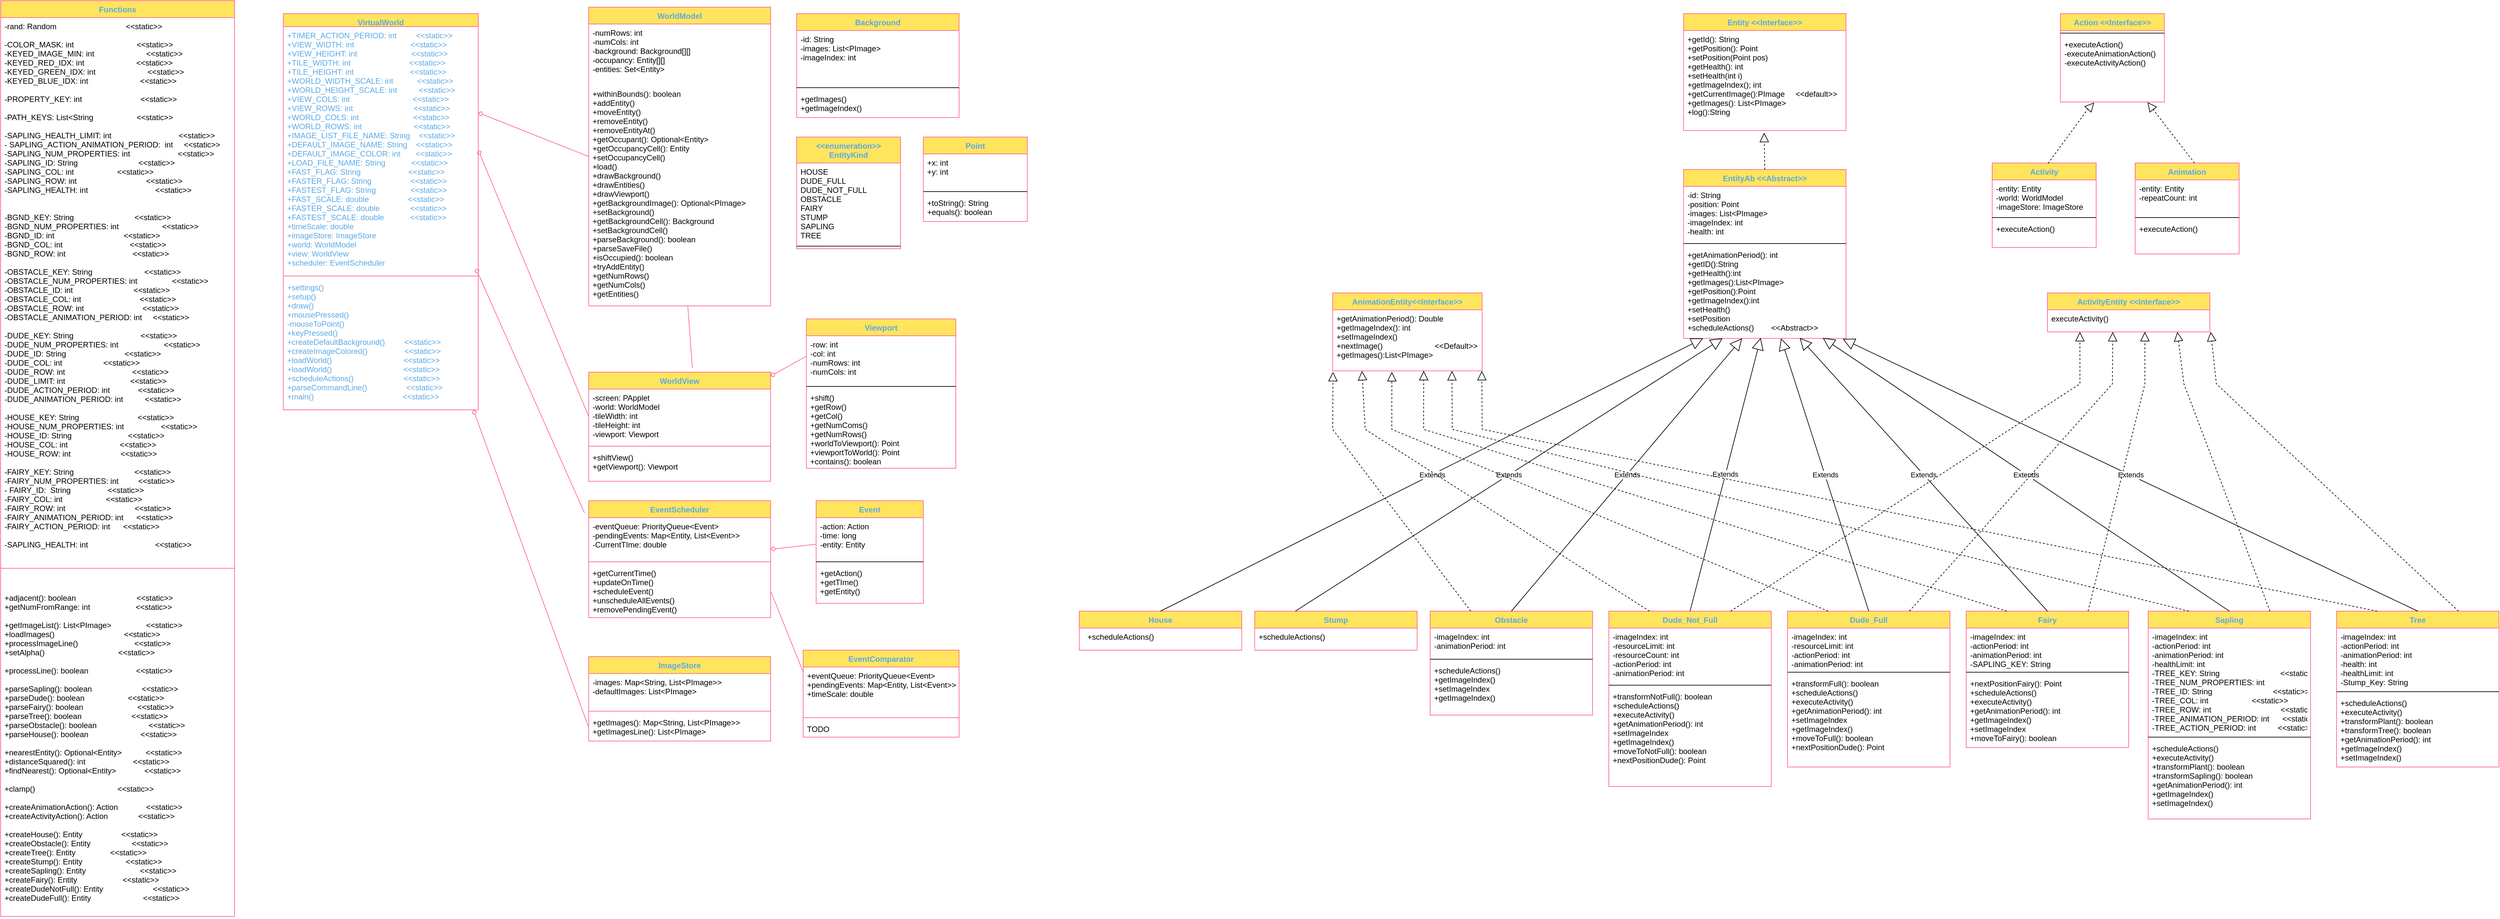 <mxfile version="21.2.1" type="device">
  <diagram id="Yo6Zvny2ZRX3JAPKxXua" name="Page 2">
    <mxGraphModel dx="4198" dy="2612" grid="1" gridSize="10" guides="1" tooltips="1" connect="1" arrows="1" fold="1" page="1" pageScale="1" pageWidth="850" pageHeight="1100" math="0" shadow="0">
      <root>
        <mxCell id="0" />
        <mxCell id="1" parent="0" />
        <mxCell id="8I9pphBKhg92I5GMk5e_-31" value="" style="graphMlID=e0;endArrow=none;strokeColor=#FF6392;strokeWidth=1.0;startArrow=diamond;startFill=0;endFill=1;exitX=1;exitY=0.25;exitDx=0;exitDy=0;fontColor=#5AA9E6;entryX=0;entryY=0.5;entryDx=0;entryDy=0;" parent="1" source="8I9pphBKhg92I5GMk5e_-50" target="8I9pphBKhg92I5GMk5e_-54" edge="1">
          <mxGeometry relative="1" as="geometry" />
        </mxCell>
        <mxCell id="8I9pphBKhg92I5GMk5e_-32" value="" style="graphMlID=e1;endArrow=none;strokeColor=#FF6392;strokeWidth=1.0;startArrow=diamond;startFill=0;endFill=1;exitX=1;exitY=0.5;exitDx=0;exitDy=0;fontColor=#5AA9E6;entryX=0;entryY=0.5;entryDx=0;entryDy=0;" parent="1" source="8I9pphBKhg92I5GMk5e_-51" target="8I9pphBKhg92I5GMk5e_-61" edge="1">
          <mxGeometry relative="1" as="geometry" />
        </mxCell>
        <mxCell id="8I9pphBKhg92I5GMk5e_-33" value="" style="graphMlID=e2;endArrow=none;strokeColor=#FF6392;strokeWidth=1.0;startArrow=diamond;startFill=0;endFill=1;fontColor=#5AA9E6;entryX=0;entryY=0.25;entryDx=0;entryDy=0;" parent="1" source="8I9pphBKhg92I5GMk5e_-60" target="8I9pphBKhg92I5GMk5e_-89" edge="1">
          <mxGeometry relative="1" as="geometry">
            <mxPoint x="233" y="-530" as="sourcePoint" />
          </mxGeometry>
        </mxCell>
        <mxCell id="8I9pphBKhg92I5GMk5e_-34" value="" style="graphMlID=e3;endArrow=none;strokeColor=#FF6392;strokeWidth=1.0;startArrow=diamond;startFill=0;endFill=1;exitX=0.988;exitY=-0.077;exitDx=0;exitDy=0;exitPerimeter=0;fontColor=#5AA9E6;entryX=-0.023;entryY=0.105;entryDx=0;entryDy=0;entryPerimeter=0;" parent="1" source="8I9pphBKhg92I5GMk5e_-53" target="8I9pphBKhg92I5GMk5e_-64" edge="1">
          <mxGeometry relative="1" as="geometry">
            <mxPoint x="425" y="-190" as="targetPoint" />
          </mxGeometry>
        </mxCell>
        <mxCell id="8I9pphBKhg92I5GMk5e_-35" value="" style="graphMlID=e4;endArrow=none;strokeColor=#FF6392;strokeWidth=1.0;startArrow=diamond;startFill=0;endFill=1;exitX=0.975;exitY=1;exitDx=0;exitDy=0;exitPerimeter=0;fontColor=#5AA9E6;entryX=0;entryY=0.5;entryDx=0;entryDy=0;" parent="1" source="8I9pphBKhg92I5GMk5e_-53" target="8I9pphBKhg92I5GMk5e_-71" edge="1">
          <mxGeometry relative="1" as="geometry" />
        </mxCell>
        <mxCell id="8I9pphBKhg92I5GMk5e_-37" value="" style="graphMlID=e6;endArrow=none;strokeColor=#FF6392;strokeWidth=1.0;startArrow=diamond;startFill=0;endFill=1;fontColor=#5AA9E6;" parent="1" source="8I9pphBKhg92I5GMk5e_-64" target="8I9pphBKhg92I5GMk5e_-97" edge="1">
          <mxGeometry relative="1" as="geometry" />
        </mxCell>
        <mxCell id="8I9pphBKhg92I5GMk5e_-38" value="" style="graphMlID=e7;endArrow=none;strokeColor=#FF6392;strokeWidth=1.0;startArrow=none;startFill=1;endFill=1;fontColor=#5AA9E6;entryX=0;entryY=0.25;entryDx=0;entryDy=0;exitX=1;exitY=0.5;exitDx=0;exitDy=0;" parent="1" source="8I9pphBKhg92I5GMk5e_-67" target="8I9pphBKhg92I5GMk5e_-72" edge="1">
          <mxGeometry relative="1" as="geometry" />
        </mxCell>
        <mxCell id="8I9pphBKhg92I5GMk5e_-44" value="" style="graphMlID=e13;endArrow=none;strokeColor=#FF6392;strokeWidth=1.0;startArrow=none;startFill=1;endFill=1;fontColor=#5AA9E6;exitX=0.57;exitY=-0.037;exitDx=0;exitDy=0;exitPerimeter=0;" parent="1" source="8I9pphBKhg92I5GMk5e_-60" target="8I9pphBKhg92I5GMk5e_-57" edge="1">
          <mxGeometry relative="1" as="geometry" />
        </mxCell>
        <mxCell id="8I9pphBKhg92I5GMk5e_-50" value="VirtualWorld" style="swimlane;fontStyle=1;align=center;verticalAlign=top;childLayout=stackLayout;horizontal=1;startSize=20;horizontalStack=0;resizeParent=1;resizeParentMax=0;resizeLast=0;collapsible=1;marginBottom=0;hachureGap=4;pointerEvents=0;fillColor=#FFE45E;strokeColor=#FF6392;fontColor=#5AA9E6;" parent="1" vertex="1">
          <mxGeometry x="-365" y="-1070" width="300" height="610" as="geometry" />
        </mxCell>
        <mxCell id="8I9pphBKhg92I5GMk5e_-51" value="+TIMER_ACTION_PERIOD: int         &lt;&lt;static&gt;&gt;&#xa;+VIEW_WIDTH: int                          &lt;&lt;static&gt;&gt;&#xa;+VIEW_HEIGHT: int                         &lt;&lt;static&gt;&gt;&#xa;+TILE_WIDTH: int                           &lt;&lt;static&gt;&gt;&#xa;+TILE_HEIGHT: int                          &lt;&lt;static&gt;&gt;&#xa;+WORLD_WIDTH_SCALE: int           &lt;&lt;static&gt;&gt;&#xa;+WORLD_HEIGHT_SCALE: int          &lt;&lt;static&gt;&gt;&#xa;+VIEW_COLS: int                             &lt;&lt;static&gt;&gt;&#xa;+VIEW_ROWS: int                            &lt;&lt;static&gt;&gt;&#xa;+WORLD_COLS: int                         &lt;&lt;static&gt;&gt;&#xa;+WORLD_ROWS: int                        &lt;&lt;static&gt;&gt;&#xa;+IMAGE_LIST_FILE_NAME: String    &lt;&lt;static&gt;&gt;&#xa;+DEFAULT_IMAGE_NAME: String    &lt;&lt;static&gt;&gt;&#xa;+DEFAULT_IMAGE_COLOR: int       &lt;&lt;static&gt;&gt;&#xa;+LOAD_FILE_NAME: String            &lt;&lt;static&gt;&gt;&#xa;+FAST_FLAG: String                      &lt;&lt;static&gt;&gt;&#xa;+FASTER_FLAG: String                  &lt;&lt;static&gt;&gt;&#xa;+FASTEST_FLAG: String                &lt;&lt;static&gt;&gt;&#xa;+FAST_SCALE: double                  &lt;&lt;static&gt;&gt;&#xa;+FASTER_SCALE: double              &lt;&lt;static&gt;&gt;&#xa;+FASTEST_SCALE: double            &lt;&lt;static&gt;&gt;&#xa;+timeScale: double&#xa;+imageStore: ImageStore&#xa;+world: WorldModel&#xa;+view: WorldView&#xa;+scheduler: EventScheduler" style="text;strokeColor=none;fillColor=none;align=left;verticalAlign=top;spacingLeft=4;spacingRight=4;overflow=hidden;rotatable=0;points=[[0,0.5],[1,0.5]];portConstraint=eastwest;fontColor=#5AA9E6;" parent="8I9pphBKhg92I5GMk5e_-50" vertex="1">
          <mxGeometry y="20" width="300" height="380" as="geometry" />
        </mxCell>
        <mxCell id="8I9pphBKhg92I5GMk5e_-52" value="" style="line;strokeWidth=1;fillColor=none;align=left;verticalAlign=middle;spacingTop=-1;spacingLeft=3;spacingRight=3;rotatable=0;labelPosition=right;points=[];portConstraint=eastwest;strokeColor=#FF6392;fontColor=#5AA9E6;" parent="8I9pphBKhg92I5GMk5e_-50" vertex="1">
          <mxGeometry y="400" width="300" height="8" as="geometry" />
        </mxCell>
        <mxCell id="8I9pphBKhg92I5GMk5e_-53" value="+settings()&#xa;+setup()&#xa;+draw()&#xa;+mousePressed()&#xa;-mouseToPoint()&#xa;+keyPressed()&#xa;+createDefaultBackground()         &lt;&lt;static&gt;&gt;&#xa;+createImageColored()                 &lt;&lt;static&gt;&gt;&#xa;+loadWorld()                                 &lt;&lt;static&gt;&gt;&#xa;+loadWorld()                                 &lt;&lt;static&gt;&gt;&#xa;+scheduleActions()                       &lt;&lt;static&gt;&gt;&#xa;+parseCommandLine()                  &lt;&lt;static&gt;&gt;&#xa;+main()                                         &lt;&lt;static&gt;&gt;" style="text;strokeColor=none;fillColor=none;align=left;verticalAlign=top;spacingLeft=4;spacingRight=4;overflow=hidden;rotatable=0;points=[[0,0.5],[1,0.5]];portConstraint=eastwest;fontColor=#5AA9E6;" parent="8I9pphBKhg92I5GMk5e_-50" vertex="1">
          <mxGeometry y="408" width="300" height="202" as="geometry" />
        </mxCell>
        <mxCell id="8I9pphBKhg92I5GMk5e_-54" value="WorldModel" style="swimlane;fontStyle=1;align=center;verticalAlign=top;childLayout=stackLayout;horizontal=1;startSize=26;horizontalStack=0;resizeParent=1;resizeParentMax=0;resizeLast=0;collapsible=1;marginBottom=0;hachureGap=4;pointerEvents=0;sketch=0;fontColor=#5AA9E6;strokeColor=#FF6392;fillColor=#FFE45E;" parent="1" vertex="1">
          <mxGeometry x="105" y="-1080" width="280" height="460" as="geometry" />
        </mxCell>
        <mxCell id="8I9pphBKhg92I5GMk5e_-55" value="-numRows: int&#xa;-numCols: int&#xa;-background: Background[][]&#xa;-occupancy: Entity[][]&#xa;-entities: Set&lt;Entity&gt;" style="text;strokeColor=none;fillColor=none;align=left;verticalAlign=top;spacingLeft=4;spacingRight=4;overflow=hidden;rotatable=0;points=[[0,0.5],[1,0.5]];portConstraint=eastwest;fontColor=#000000;" parent="8I9pphBKhg92I5GMk5e_-54" vertex="1">
          <mxGeometry y="26" width="280" height="94" as="geometry" />
        </mxCell>
        <mxCell id="8I9pphBKhg92I5GMk5e_-57" value="+withinBounds(): boolean        &#xa;+addEntity()     &#xa;+moveEntity()       &#xa;+removeEntity()                           &#xa;+removeEntityAt()    &#xa;+getOccupant(): Optional&lt;Entity&gt;             &#xa;+getOccupancyCell(): Entity                 &#xa;+setOccupancyCell()                 &#xa;+load()                                 &#xa;+drawBackground()                  &#xa;+drawEntities()                             &#xa;+drawViewport()           &#xa;+getBackgroundImage(): Optional&lt;PImage&gt;   &#xa;+setBackground()                            &#xa;+getBackgroundCell(): Background             &#xa;+setBackgroundCell()       &#xa;+parseBackground(): boolean       &#xa;+parseSaveFile()   &#xa;+isOccupied(): boolean                 &#xa;+tryAddEntity()&#xa;+getNumRows()&#xa;+getNumCols()&#xa;+getEntities()                     " style="text;strokeColor=none;fillColor=none;align=left;verticalAlign=top;spacingLeft=4;spacingRight=4;overflow=hidden;rotatable=0;points=[[0,0.5],[1,0.5]];portConstraint=eastwest;fontColor=#020405;" parent="8I9pphBKhg92I5GMk5e_-54" vertex="1">
          <mxGeometry y="120" width="280" height="340" as="geometry" />
        </mxCell>
        <mxCell id="8I9pphBKhg92I5GMk5e_-60" value="WorldView" style="swimlane;fontStyle=1;align=center;verticalAlign=top;childLayout=stackLayout;horizontal=1;startSize=26;horizontalStack=0;resizeParent=1;resizeParentMax=0;resizeLast=0;collapsible=1;marginBottom=0;hachureGap=4;pointerEvents=0;sketch=0;fontColor=#5AA9E6;strokeColor=#FF6392;fillColor=#FFE45E;" parent="1" vertex="1">
          <mxGeometry x="105" y="-518" width="280" height="168" as="geometry" />
        </mxCell>
        <mxCell id="8I9pphBKhg92I5GMk5e_-61" value="-screen: PApplet&#xa;-world: WorldModel&#xa;-tileWidth: int&#xa;-tileHeight: int&#xa;-viewport: Viewport" style="text;strokeColor=none;fillColor=none;align=left;verticalAlign=top;spacingLeft=4;spacingRight=4;overflow=hidden;rotatable=0;points=[[0,0.5],[1,0.5]];portConstraint=eastwest;fontColor=#000000;" parent="8I9pphBKhg92I5GMk5e_-60" vertex="1">
          <mxGeometry y="26" width="280" height="84" as="geometry" />
        </mxCell>
        <mxCell id="8I9pphBKhg92I5GMk5e_-62" value="" style="line;strokeWidth=1;fillColor=none;align=left;verticalAlign=middle;spacingTop=-1;spacingLeft=3;spacingRight=3;rotatable=0;labelPosition=right;points=[];portConstraint=eastwest;strokeColor=#FF6392;fontColor=#5AA9E6;" parent="8I9pphBKhg92I5GMk5e_-60" vertex="1">
          <mxGeometry y="110" width="280" height="8" as="geometry" />
        </mxCell>
        <mxCell id="8I9pphBKhg92I5GMk5e_-63" value="+shiftView()       &#xa;+getViewport(): Viewport                     " style="text;strokeColor=none;fillColor=none;align=left;verticalAlign=top;spacingLeft=4;spacingRight=4;overflow=hidden;rotatable=0;points=[[0,0.5],[1,0.5]];portConstraint=eastwest;fontColor=#000000;" parent="8I9pphBKhg92I5GMk5e_-60" vertex="1">
          <mxGeometry y="118" width="280" height="50" as="geometry" />
        </mxCell>
        <mxCell id="8I9pphBKhg92I5GMk5e_-64" value="EventScheduler" style="swimlane;fontStyle=1;align=center;verticalAlign=top;childLayout=stackLayout;horizontal=1;startSize=26;horizontalStack=0;resizeParent=1;resizeParentMax=0;resizeLast=0;collapsible=1;marginBottom=0;hachureGap=4;pointerEvents=0;sketch=0;fontColor=#5AA9E6;strokeColor=#FF6392;fillColor=#FFE45E;" parent="1" vertex="1">
          <mxGeometry x="105" y="-320" width="280" height="180" as="geometry" />
        </mxCell>
        <mxCell id="8I9pphBKhg92I5GMk5e_-65" value="-eventQueue: PriorityQueue&lt;Event&gt;&#xa;-pendingEvents: Map&lt;Entity, List&lt;Event&gt;&gt;&#xa;-CurrentTIme: double" style="text;strokeColor=none;fillColor=none;align=left;verticalAlign=top;spacingLeft=4;spacingRight=4;overflow=hidden;rotatable=0;points=[[0,0.5],[1,0.5]];portConstraint=eastwest;fontColor=#000000;" parent="8I9pphBKhg92I5GMk5e_-64" vertex="1">
          <mxGeometry y="26" width="280" height="64" as="geometry" />
        </mxCell>
        <mxCell id="8I9pphBKhg92I5GMk5e_-66" value="" style="line;strokeWidth=1;fillColor=none;align=left;verticalAlign=middle;spacingTop=-1;spacingLeft=3;spacingRight=3;rotatable=0;labelPosition=right;points=[];portConstraint=eastwest;strokeColor=#FF6392;fontColor=#5AA9E6;" parent="8I9pphBKhg92I5GMk5e_-64" vertex="1">
          <mxGeometry y="90" width="280" height="8" as="geometry" />
        </mxCell>
        <mxCell id="8I9pphBKhg92I5GMk5e_-67" value="+getCurrentTime()&#xa;+updateOnTime()&#xa;+scheduleEvent()                                  &#xa;+unscheduleAllEvents()                      &#xa;+removePendingEvent()                 &#xa;                           " style="text;strokeColor=none;fillColor=none;align=left;verticalAlign=top;spacingLeft=4;spacingRight=4;overflow=hidden;rotatable=0;points=[[0,0.5],[1,0.5]];portConstraint=eastwest;fontColor=#000000;" parent="8I9pphBKhg92I5GMk5e_-64" vertex="1">
          <mxGeometry y="98" width="280" height="82" as="geometry" />
        </mxCell>
        <mxCell id="8I9pphBKhg92I5GMk5e_-68" value="ImageStore" style="swimlane;fontStyle=1;align=center;verticalAlign=top;childLayout=stackLayout;horizontal=1;startSize=26;horizontalStack=0;resizeParent=1;resizeParentMax=0;resizeLast=0;collapsible=1;marginBottom=0;hachureGap=4;pointerEvents=0;sketch=0;fontColor=#5AA9E6;strokeColor=#FF6392;fillColor=#FFE45E;" parent="1" vertex="1">
          <mxGeometry x="105" y="-80" width="280" height="130" as="geometry" />
        </mxCell>
        <mxCell id="8I9pphBKhg92I5GMk5e_-69" value="-images: Map&lt;String, List&lt;PImage&gt;&gt;&#xa;-defaultImages: List&lt;PImage&gt;" style="text;strokeColor=none;fillColor=none;align=left;verticalAlign=top;spacingLeft=4;spacingRight=4;overflow=hidden;rotatable=0;points=[[0,0.5],[1,0.5]];portConstraint=eastwest;fontColor=#000000;" parent="8I9pphBKhg92I5GMk5e_-68" vertex="1">
          <mxGeometry y="26" width="280" height="54" as="geometry" />
        </mxCell>
        <mxCell id="8I9pphBKhg92I5GMk5e_-70" value="" style="line;strokeWidth=1;fillColor=none;align=left;verticalAlign=middle;spacingTop=-1;spacingLeft=3;spacingRight=3;rotatable=0;labelPosition=right;points=[];portConstraint=eastwest;strokeColor=#FF6392;fontColor=#5AA9E6;" parent="8I9pphBKhg92I5GMk5e_-68" vertex="1">
          <mxGeometry y="80" width="280" height="8" as="geometry" />
        </mxCell>
        <mxCell id="8I9pphBKhg92I5GMk5e_-71" value="+getImages(): Map&lt;String, List&lt;PImage&gt;&gt;              &#xa;+getImagesLine(): List&lt;PImage&gt;             " style="text;strokeColor=none;fillColor=none;align=left;verticalAlign=top;spacingLeft=4;spacingRight=4;overflow=hidden;rotatable=0;points=[[0,0.5],[1,0.5]];portConstraint=eastwest;fontColor=#000000;" parent="8I9pphBKhg92I5GMk5e_-68" vertex="1">
          <mxGeometry y="88" width="280" height="42" as="geometry" />
        </mxCell>
        <mxCell id="8I9pphBKhg92I5GMk5e_-72" value="EventComparator" style="swimlane;fontStyle=1;align=center;verticalAlign=top;childLayout=stackLayout;horizontal=1;startSize=26;horizontalStack=0;resizeParent=1;resizeParentMax=0;resizeLast=0;collapsible=1;marginBottom=0;hachureGap=4;pointerEvents=0;sketch=0;fontColor=#5AA9E6;strokeColor=#FF6392;fillColor=#FFE45E;" parent="1" vertex="1">
          <mxGeometry x="435" y="-90" width="240" height="134" as="geometry" />
        </mxCell>
        <mxCell id="8I9pphBKhg92I5GMk5e_-73" value="+eventQueue: PriorityQueue&lt;Event&gt;&#xa;+pendingEvents: Map&lt;Entity, List&lt;Event&gt;&gt;&#xa;+timeScale: double" style="text;strokeColor=none;fillColor=none;align=left;verticalAlign=top;spacingLeft=4;spacingRight=4;overflow=hidden;rotatable=0;points=[[0,0.5],[1,0.5]];portConstraint=eastwest;fontColor=#000000;" parent="8I9pphBKhg92I5GMk5e_-72" vertex="1">
          <mxGeometry y="26" width="240" height="74" as="geometry" />
        </mxCell>
        <mxCell id="8I9pphBKhg92I5GMk5e_-74" value="" style="line;strokeWidth=1;fillColor=none;align=left;verticalAlign=middle;spacingTop=-1;spacingLeft=3;spacingRight=3;rotatable=0;labelPosition=right;points=[];portConstraint=eastwest;strokeColor=#FF6392;fontColor=#5AA9E6;" parent="8I9pphBKhg92I5GMk5e_-72" vertex="1">
          <mxGeometry y="100" width="240" height="8" as="geometry" />
        </mxCell>
        <mxCell id="8I9pphBKhg92I5GMk5e_-75" value="TODO" style="text;strokeColor=none;fillColor=none;align=left;verticalAlign=top;spacingLeft=4;spacingRight=4;overflow=hidden;rotatable=0;points=[[0,0.5],[1,0.5]];portConstraint=eastwest;fontColor=#000000;" parent="8I9pphBKhg92I5GMk5e_-72" vertex="1">
          <mxGeometry y="108" width="240" height="26" as="geometry" />
        </mxCell>
        <mxCell id="8I9pphBKhg92I5GMk5e_-77" value="Functions" style="swimlane;fontStyle=1;align=center;verticalAlign=top;childLayout=stackLayout;horizontal=1;startSize=26;horizontalStack=0;resizeParent=1;resizeParentMax=0;resizeLast=0;collapsible=1;marginBottom=0;hachureGap=4;pointerEvents=0;sketch=0;fontColor=#5AA9E6;strokeColor=#FF6392;fillColor=#FFE45E;" parent="1" vertex="1">
          <mxGeometry x="-800" y="-1090" width="360" height="1410" as="geometry" />
        </mxCell>
        <mxCell id="8I9pphBKhg92I5GMk5e_-78" value="-rand: Random                                &lt;&lt;static&gt;&gt;&#xa;&#xa;-COLOR_MASK: int                             &lt;&lt;static&gt;&gt;&#xa;-KEYED_IMAGE_MIN: int                        &lt;&lt;static&gt;&gt;&#xa;-KEYED_RED_IDX: int                        &lt;&lt;static&gt;&gt;&#xa;-KEYED_GREEN_IDX: int                        &lt;&lt;static&gt;&gt;&#xa;-KEYED_BLUE_IDX: int                        &lt;&lt;static&gt;&gt;&#xa;&#xa;-PROPERTY_KEY: int                           &lt;&lt;static&gt;&gt;&#xa;&#xa;-PATH_KEYS: List&lt;String                    &lt;&lt;static&gt;&gt;&#xa;&#xa;-SAPLING_HEALTH_LIMIT: int                               &lt;&lt;static&gt;&gt;&#xa;- SAPLING_ACTION_ANIMATION_PERIOD:  int     &lt;&lt;static&gt;&gt;&#xa;-SAPLING_NUM_PROPERTIES: int                      &lt;&lt;static&gt;&gt;&#xa;-SAPLING_ID: String                            &lt;&lt;static&gt;&gt;&#xa;-SAPLING_COL: int                    &lt;&lt;static&gt;&gt;&#xa;-SAPLING_ROW: int                                &lt;&lt;static&gt;&gt;&#xa;-SAPLING_HEALTH: int                               &lt;&lt;static&gt;&gt;&#xa;&#xa;&#xa;-BGND_KEY: String                            &lt;&lt;static&gt;&gt;&#xa;-BGND_NUM_PROPERTIES: int                    &lt;&lt;static&gt;&gt;&#xa;-BGND_ID: int                                &lt;&lt;static&gt;&gt;&#xa;-BGND_COL: int                               &lt;&lt;static&gt;&gt;&#xa;-BGND_ROW: int                               &lt;&lt;static&gt;&gt;&#xa;&#xa;-OBSTACLE_KEY: String                        &lt;&lt;static&gt;&gt;&#xa;-OBSTACLE_NUM_PROPERTIES: int                &lt;&lt;static&gt;&gt;&#xa;-OBSTACLE_ID: int                            &lt;&lt;static&gt;&gt;&#xa;-OBSTACLE_COL: int                           &lt;&lt;static&gt;&gt;&#xa;-OBSTACLE_ROW: int                           &lt;&lt;static&gt;&gt;&#xa;-OBSTACLE_ANIMATION_PERIOD: int     &lt;&lt;static&gt;&gt;&#xa;&#xa;-DUDE_KEY: String                               &lt;&lt;static&gt;&gt;&#xa;-DUDE_NUM_PROPERTIES: int                     &lt;&lt;static&gt;&gt;&#xa;-DUDE_ID: String                           &lt;&lt;static&gt;&gt;&#xa;-DUDE_COL: int                   &lt;&lt;static&gt;&gt;&#xa;-DUDE_ROW: int                               &lt;&lt;static&gt;&gt;&#xa;-DUDE_LIMIT: int                              &lt;&lt;static&gt;&gt;&#xa;-DUDE_ACTION_PERIOD: int             &lt;&lt;static&gt;&gt;&#xa;-DUDE_ANIMATION_PERIOD: int          &lt;&lt;static&gt;&gt;&#xa;&#xa;-HOUSE_KEY: String                           &lt;&lt;static&gt;&gt;&#xa;-HOUSE_NUM_PROPERTIES: int                 &lt;&lt;static&gt;&gt;&#xa;-HOUSE_ID: String                          &lt;&lt;static&gt;&gt;&#xa;-HOUSE_COL: int                        &lt;&lt;static&gt;&gt;&#xa;-HOUSE_ROW: int                       &lt;&lt;static&gt;&gt;&#xa;&#xa;-FAIRY_KEY: String                            &lt;&lt;static&gt;&gt;&#xa;-FAIRY_NUM_PROPERTIES: int         &lt;&lt;static&gt;&gt;&#xa;- FAIRY_ID:  String                  &lt;&lt;static&gt;&gt;&#xa;-FAIRY_COL: int                    &lt;&lt;static&gt;&gt;&#xa;-FAIRY_ROW: int                                &lt;&lt;static&gt;&gt;&#xa;-FAIRY_ANIMATION_PERIOD: int      &lt;&lt;static&gt;&gt;&#xa;-FAIRY_ACTION_PERIOD: int      &lt;&lt;static&gt;&gt;&#xa;&#xa;-SAPLING_HEALTH: int                               &lt;&lt;static&gt;&gt;&#xa;&#xa;" style="text;strokeColor=none;fillColor=none;align=left;verticalAlign=top;spacingLeft=4;spacingRight=4;overflow=hidden;rotatable=0;points=[[0,0.5],[1,0.5]];portConstraint=eastwest;fontColor=#000000;" parent="8I9pphBKhg92I5GMk5e_-77" vertex="1">
          <mxGeometry y="26" width="360" height="844" as="geometry" />
        </mxCell>
        <mxCell id="8I9pphBKhg92I5GMk5e_-79" value="" style="line;strokeWidth=1;fillColor=none;align=left;verticalAlign=middle;spacingTop=-1;spacingLeft=3;spacingRight=3;rotatable=0;labelPosition=right;points=[];portConstraint=eastwest;strokeColor=#FF6392;fontColor=#5AA9E6;" parent="8I9pphBKhg92I5GMk5e_-77" vertex="1">
          <mxGeometry y="870" width="360" height="8" as="geometry" />
        </mxCell>
        <mxCell id="8I9pphBKhg92I5GMk5e_-80" value="&#xa;&#xa;+adjacent(): boolean                            &lt;&lt;static&gt;&gt;&#xa;+getNumFromRange: int                     &lt;&lt;static&gt;&gt;&#xa;&#xa;+getImageList(): List&lt;PImage&gt;                &lt;&lt;static&gt;&gt;&#xa;+loadImages()                                &lt;&lt;static&gt;&gt;&#xa;+processImageLine()                          &lt;&lt;static&gt;&gt;&#xa;+setAlpha()                                  &lt;&lt;static&gt;&gt;                  &#xa;&#xa;+processLine(): boolean                      &lt;&lt;static&gt;&gt;&#xa;&#xa;+parseSapling(): boolean                       &lt;&lt;static&gt;&gt;&#xa;+parseDude(): boolean                    &lt;&lt;static&gt;&gt;&#xa;+parseFairy(): boolean                         &lt;&lt;static&gt;&gt;&#xa;+parseTree(): boolean                       &lt;&lt;static&gt;&gt;&#xa;+parseObstacle(): boolean                        &lt;&lt;static&gt;&gt;&#xa;+parseHouse(): boolean                        &lt;&lt;static&gt;&gt;         &#xa;&#xa;+nearestEntity(): Optional&lt;Entity&gt;           &lt;&lt;static&gt;&gt;&#xa;+distanceSquared(): int                      &lt;&lt;static&gt;&gt;&#xa;+findNearest(): Optional&lt;Entity&gt;             &lt;&lt;static&gt;&gt;&#xa;&#xa;+clamp()                                      &lt;&lt;static&gt;&gt;&#xa;&#xa;+createAnimationAction(): Action             &lt;&lt;static&gt;&gt;&#xa;+createActivityAction(): Action              &lt;&lt;static&gt;&gt;&#xa;&#xa;+createHouse(): Entity                  &lt;&lt;static&gt;&gt;&#xa;+createObstacle(): Entity                   &lt;&lt;static&gt;&gt;&#xa;+createTree(): Entity                &lt;&lt;static&gt;&gt;&#xa;+createStump(): Entity                    &lt;&lt;static&gt;&gt;&#xa;+createSapling(): Entity                         &lt;&lt;static&gt;&gt;&#xa;+createFairy(): Entity                     &lt;&lt;static&gt;&gt;&#xa;+createDudeNotFull(): Entity                       &lt;&lt;static&gt;&gt;&#xa;+createDudeFull(): Entity                        &lt;&lt;static&gt;&gt;" style="text;strokeColor=none;fillColor=none;align=left;verticalAlign=top;spacingLeft=4;spacingRight=4;overflow=hidden;rotatable=0;points=[[0,0.5],[1,0.5]];portConstraint=eastwest;fontColor=#000000;" parent="8I9pphBKhg92I5GMk5e_-77" vertex="1">
          <mxGeometry y="878" width="360" height="532" as="geometry" />
        </mxCell>
        <mxCell id="8I9pphBKhg92I5GMk5e_-81" value="Background" style="swimlane;fontStyle=1;align=center;verticalAlign=top;childLayout=stackLayout;horizontal=1;startSize=26;horizontalStack=0;resizeParent=1;resizeParentMax=0;resizeLast=0;collapsible=1;marginBottom=0;hachureGap=4;pointerEvents=0;sketch=0;fontColor=#5AA9E6;strokeColor=#FF6392;fillColor=#FFE45E;" parent="1" vertex="1">
          <mxGeometry x="425" y="-1070" width="250" height="160" as="geometry" />
        </mxCell>
        <mxCell id="8I9pphBKhg92I5GMk5e_-82" value="-id: String&#xa;-images: List&lt;PImage&gt;&#xa;-imageIndex: int" style="text;strokeColor=none;fillColor=none;align=left;verticalAlign=top;spacingLeft=4;spacingRight=4;overflow=hidden;rotatable=0;points=[[0,0.5],[1,0.5]];portConstraint=eastwest;" parent="8I9pphBKhg92I5GMk5e_-81" vertex="1">
          <mxGeometry y="26" width="250" height="84" as="geometry" />
        </mxCell>
        <mxCell id="8I9pphBKhg92I5GMk5e_-83" value="" style="line;strokeWidth=1;fillColor=none;align=left;verticalAlign=middle;spacingTop=-1;spacingLeft=3;spacingRight=3;rotatable=0;labelPosition=right;points=[];portConstraint=eastwest;" parent="8I9pphBKhg92I5GMk5e_-81" vertex="1">
          <mxGeometry y="110" width="250" height="8" as="geometry" />
        </mxCell>
        <mxCell id="8I9pphBKhg92I5GMk5e_-84" value="+getImages()&#xa;+getImageIndex()" style="text;strokeColor=none;fillColor=none;align=left;verticalAlign=top;spacingLeft=4;spacingRight=4;overflow=hidden;rotatable=0;points=[[0,0.5],[1,0.5]];portConstraint=eastwest;" parent="8I9pphBKhg92I5GMk5e_-81" vertex="1">
          <mxGeometry y="118" width="250" height="42" as="geometry" />
        </mxCell>
        <mxCell id="8I9pphBKhg92I5GMk5e_-89" value="Viewport" style="swimlane;fontStyle=1;align=center;verticalAlign=top;childLayout=stackLayout;horizontal=1;startSize=26;horizontalStack=0;resizeParent=1;resizeParentMax=0;resizeLast=0;collapsible=1;marginBottom=0;hachureGap=4;pointerEvents=0;sketch=0;fontColor=#5AA9E6;strokeColor=#FF6392;fillColor=#FFE45E;" parent="1" vertex="1">
          <mxGeometry x="440" y="-600" width="230" height="230" as="geometry" />
        </mxCell>
        <mxCell id="8I9pphBKhg92I5GMk5e_-90" value="-row: int&#xa;-col: int&#xa;-numRows: int&#xa;-numCols: int" style="text;strokeColor=none;fillColor=none;align=left;verticalAlign=top;spacingLeft=4;spacingRight=4;overflow=hidden;rotatable=0;points=[[0,0.5],[1,0.5]];portConstraint=eastwest;" parent="8I9pphBKhg92I5GMk5e_-89" vertex="1">
          <mxGeometry y="26" width="230" height="74" as="geometry" />
        </mxCell>
        <mxCell id="8I9pphBKhg92I5GMk5e_-91" value="" style="line;strokeWidth=1;fillColor=none;align=left;verticalAlign=middle;spacingTop=-1;spacingLeft=3;spacingRight=3;rotatable=0;labelPosition=right;points=[];portConstraint=eastwest;" parent="8I9pphBKhg92I5GMk5e_-89" vertex="1">
          <mxGeometry y="100" width="230" height="8" as="geometry" />
        </mxCell>
        <mxCell id="8I9pphBKhg92I5GMk5e_-92" value="+shift()                                 &#xa;+getRow()&#xa;+getCol()&#xa;+getNumComs()&#xa;+getNumRows()&#xa;+worldToViewport(): Point &#xa;+viewportToWorld(): Point             &#xa;+contains(): boolean    " style="text;strokeColor=none;fillColor=none;align=left;verticalAlign=top;spacingLeft=4;spacingRight=4;overflow=hidden;rotatable=0;points=[[0,0.5],[1,0.5]];portConstraint=eastwest;" parent="8I9pphBKhg92I5GMk5e_-89" vertex="1">
          <mxGeometry y="108" width="230" height="122" as="geometry" />
        </mxCell>
        <mxCell id="8I9pphBKhg92I5GMk5e_-96" value="Event" style="swimlane;fontStyle=1;align=center;verticalAlign=top;childLayout=stackLayout;horizontal=1;startSize=26;horizontalStack=0;resizeParent=1;resizeParentMax=0;resizeLast=0;collapsible=1;marginBottom=0;hachureGap=4;pointerEvents=0;sketch=0;fontColor=#5AA9E6;strokeColor=#FF6392;fillColor=#FFE45E;" parent="1" vertex="1">
          <mxGeometry x="455" y="-320" width="165" height="158" as="geometry" />
        </mxCell>
        <mxCell id="8I9pphBKhg92I5GMk5e_-97" value="-action: Action&#xa;-time: long&#xa;-entity: Entity" style="text;strokeColor=none;fillColor=none;align=left;verticalAlign=top;spacingLeft=4;spacingRight=4;overflow=hidden;rotatable=0;points=[[0,0.5],[1,0.5]];portConstraint=eastwest;" parent="8I9pphBKhg92I5GMk5e_-96" vertex="1">
          <mxGeometry y="26" width="165" height="64" as="geometry" />
        </mxCell>
        <mxCell id="8I9pphBKhg92I5GMk5e_-98" value="" style="line;strokeWidth=1;fillColor=none;align=left;verticalAlign=middle;spacingTop=-1;spacingLeft=3;spacingRight=3;rotatable=0;labelPosition=right;points=[];portConstraint=eastwest;" parent="8I9pphBKhg92I5GMk5e_-96" vertex="1">
          <mxGeometry y="90" width="165" height="8" as="geometry" />
        </mxCell>
        <mxCell id="8I9pphBKhg92I5GMk5e_-99" value="+getAction()&#xa;+getTIme()&#xa;+getEntity()" style="text;strokeColor=none;fillColor=none;align=left;verticalAlign=top;spacingLeft=4;spacingRight=4;overflow=hidden;rotatable=0;points=[[0,0.5],[1,0.5]];portConstraint=eastwest;" parent="8I9pphBKhg92I5GMk5e_-96" vertex="1">
          <mxGeometry y="98" width="165" height="60" as="geometry" />
        </mxCell>
        <mxCell id="8I9pphBKhg92I5GMk5e_-100" value="&lt;&lt;enumeration&gt;&gt;&#xa;EntityKind" style="swimlane;fontStyle=1;align=center;verticalAlign=top;childLayout=stackLayout;horizontal=1;startSize=40;horizontalStack=0;resizeParent=1;resizeParentMax=0;resizeLast=0;collapsible=1;marginBottom=0;hachureGap=4;pointerEvents=0;sketch=0;fontColor=#5AA9E6;strokeColor=#FF6392;fillColor=#FFE45E;" parent="1" vertex="1">
          <mxGeometry x="425" y="-880" width="160" height="172" as="geometry" />
        </mxCell>
        <mxCell id="8I9pphBKhg92I5GMk5e_-101" value="HOUSE&#xa;DUDE_FULL&#xa;DUDE_NOT_FULL&#xa;OBSTACLE&#xa;FAIRY&#xa;STUMP&#xa;SAPLING&#xa;TREE" style="text;strokeColor=none;fillColor=none;align=left;verticalAlign=top;spacingLeft=4;spacingRight=4;overflow=hidden;rotatable=0;points=[[0,0.5],[1,0.5]];portConstraint=eastwest;" parent="8I9pphBKhg92I5GMk5e_-100" vertex="1">
          <mxGeometry y="40" width="160" height="124" as="geometry" />
        </mxCell>
        <mxCell id="8I9pphBKhg92I5GMk5e_-102" value="" style="line;strokeWidth=1;fillColor=none;align=left;verticalAlign=middle;spacingTop=-1;spacingLeft=3;spacingRight=3;rotatable=0;labelPosition=right;points=[];portConstraint=eastwest;" parent="8I9pphBKhg92I5GMk5e_-100" vertex="1">
          <mxGeometry y="164" width="160" height="8" as="geometry" />
        </mxCell>
        <mxCell id="8I9pphBKhg92I5GMk5e_-104" value="Point" style="swimlane;fontStyle=1;align=center;verticalAlign=top;childLayout=stackLayout;horizontal=1;startSize=26;horizontalStack=0;resizeParent=1;resizeParentMax=0;resizeLast=0;collapsible=1;marginBottom=0;hachureGap=4;pointerEvents=0;sketch=0;fontColor=#5AA9E6;strokeColor=#FF6392;fillColor=#FFE45E;" parent="1" vertex="1">
          <mxGeometry x="620" y="-880" width="160" height="130" as="geometry" />
        </mxCell>
        <mxCell id="8I9pphBKhg92I5GMk5e_-105" value="+x: int&#xa;+y: int" style="text;strokeColor=none;fillColor=none;align=left;verticalAlign=top;spacingLeft=4;spacingRight=4;overflow=hidden;rotatable=0;points=[[0,0.5],[1,0.5]];portConstraint=eastwest;" parent="8I9pphBKhg92I5GMk5e_-104" vertex="1">
          <mxGeometry y="26" width="160" height="54" as="geometry" />
        </mxCell>
        <mxCell id="8I9pphBKhg92I5GMk5e_-106" value="" style="line;strokeWidth=1;fillColor=none;align=left;verticalAlign=middle;spacingTop=-1;spacingLeft=3;spacingRight=3;rotatable=0;labelPosition=right;points=[];portConstraint=eastwest;" parent="8I9pphBKhg92I5GMk5e_-104" vertex="1">
          <mxGeometry y="80" width="160" height="8" as="geometry" />
        </mxCell>
        <mxCell id="8I9pphBKhg92I5GMk5e_-107" value="+toString(): String&#xa;+equals(): boolean" style="text;strokeColor=none;fillColor=none;align=left;verticalAlign=top;spacingLeft=4;spacingRight=4;overflow=hidden;rotatable=0;points=[[0,0.5],[1,0.5]];portConstraint=eastwest;" parent="8I9pphBKhg92I5GMk5e_-104" vertex="1">
          <mxGeometry y="88" width="160" height="42" as="geometry" />
        </mxCell>
        <mxCell id="mJnNkjt89Dq3al_OjQWH-2" value="Action &lt;&lt;Interface&gt;&gt;" style="swimlane;fontStyle=1;align=center;verticalAlign=top;childLayout=stackLayout;horizontal=1;startSize=26;horizontalStack=0;resizeParent=1;resizeParentMax=0;resizeLast=0;collapsible=1;marginBottom=0;hachureGap=4;pointerEvents=0;sketch=0;fontColor=#5AA9E6;strokeColor=#FF6392;fillColor=#FFE45E;" parent="1" vertex="1">
          <mxGeometry x="2370" y="-1070" width="160" height="136" as="geometry" />
        </mxCell>
        <mxCell id="mJnNkjt89Dq3al_OjQWH-4" value="" style="line;strokeWidth=1;fillColor=none;align=left;verticalAlign=middle;spacingTop=-1;spacingLeft=3;spacingRight=3;rotatable=0;labelPosition=right;points=[];portConstraint=eastwest;" parent="mJnNkjt89Dq3al_OjQWH-2" vertex="1">
          <mxGeometry y="26" width="160" height="8" as="geometry" />
        </mxCell>
        <mxCell id="mJnNkjt89Dq3al_OjQWH-5" value="+executeAction()                 &#xa;-executeAnimationAction()                    &#xa;-executeActivityAction()                     &#xa;" style="text;strokeColor=none;fillColor=none;align=left;verticalAlign=top;spacingLeft=4;spacingRight=4;overflow=hidden;rotatable=0;points=[[0,0.5],[1,0.5]];portConstraint=eastwest;" parent="mJnNkjt89Dq3al_OjQWH-2" vertex="1">
          <mxGeometry y="34" width="160" height="102" as="geometry" />
        </mxCell>
        <mxCell id="mJnNkjt89Dq3al_OjQWH-7" value="Activity" style="swimlane;fontStyle=1;align=center;verticalAlign=top;childLayout=stackLayout;horizontal=1;startSize=26;horizontalStack=0;resizeParent=1;resizeParentMax=0;resizeLast=0;collapsible=1;marginBottom=0;hachureGap=4;pointerEvents=0;sketch=0;fontColor=#5AA9E6;strokeColor=#FF6392;fillColor=#FFE45E;" parent="1" vertex="1">
          <mxGeometry x="2265" y="-840" width="160" height="130" as="geometry" />
        </mxCell>
        <mxCell id="mJnNkjt89Dq3al_OjQWH-8" value="-entity: Entity&#xa;-world: WorldModel&#xa;-imageStore: ImageStore&#xa;" style="text;strokeColor=none;fillColor=none;align=left;verticalAlign=top;spacingLeft=4;spacingRight=4;overflow=hidden;rotatable=0;points=[[0,0.5],[1,0.5]];portConstraint=eastwest;" parent="mJnNkjt89Dq3al_OjQWH-7" vertex="1">
          <mxGeometry y="26" width="160" height="54" as="geometry" />
        </mxCell>
        <mxCell id="mJnNkjt89Dq3al_OjQWH-9" value="" style="line;strokeWidth=1;fillColor=none;align=left;verticalAlign=middle;spacingTop=-1;spacingLeft=3;spacingRight=3;rotatable=0;labelPosition=right;points=[];portConstraint=eastwest;" parent="mJnNkjt89Dq3al_OjQWH-7" vertex="1">
          <mxGeometry y="80" width="160" height="8" as="geometry" />
        </mxCell>
        <mxCell id="mJnNkjt89Dq3al_OjQWH-10" value="+executeAction()                  &#xa;" style="text;strokeColor=none;fillColor=none;align=left;verticalAlign=top;spacingLeft=4;spacingRight=4;overflow=hidden;rotatable=0;points=[[0,0.5],[1,0.5]];portConstraint=eastwest;" parent="mJnNkjt89Dq3al_OjQWH-7" vertex="1">
          <mxGeometry y="88" width="160" height="42" as="geometry" />
        </mxCell>
        <mxCell id="mJnNkjt89Dq3al_OjQWH-11" value="Animation" style="swimlane;fontStyle=1;align=center;verticalAlign=top;childLayout=stackLayout;horizontal=1;startSize=26;horizontalStack=0;resizeParent=1;resizeParentMax=0;resizeLast=0;collapsible=1;marginBottom=0;hachureGap=4;pointerEvents=0;sketch=0;fontColor=#5AA9E6;strokeColor=#FF6392;fillColor=#FFE45E;" parent="1" vertex="1">
          <mxGeometry x="2485" y="-840" width="160" height="140" as="geometry" />
        </mxCell>
        <mxCell id="mJnNkjt89Dq3al_OjQWH-12" value="-entity: Entity&#xa;-repeatCount: int" style="text;strokeColor=none;fillColor=none;align=left;verticalAlign=top;spacingLeft=4;spacingRight=4;overflow=hidden;rotatable=0;points=[[0,0.5],[1,0.5]];portConstraint=eastwest;" parent="mJnNkjt89Dq3al_OjQWH-11" vertex="1">
          <mxGeometry y="26" width="160" height="54" as="geometry" />
        </mxCell>
        <mxCell id="mJnNkjt89Dq3al_OjQWH-13" value="" style="line;strokeWidth=1;fillColor=none;align=left;verticalAlign=middle;spacingTop=-1;spacingLeft=3;spacingRight=3;rotatable=0;labelPosition=right;points=[];portConstraint=eastwest;" parent="mJnNkjt89Dq3al_OjQWH-11" vertex="1">
          <mxGeometry y="80" width="160" height="8" as="geometry" />
        </mxCell>
        <mxCell id="mJnNkjt89Dq3al_OjQWH-14" value="+executeAction()                                                &#xa;" style="text;strokeColor=none;fillColor=none;align=left;verticalAlign=top;spacingLeft=4;spacingRight=4;overflow=hidden;rotatable=0;points=[[0,0.5],[1,0.5]];portConstraint=eastwest;" parent="mJnNkjt89Dq3al_OjQWH-11" vertex="1">
          <mxGeometry y="88" width="160" height="52" as="geometry" />
        </mxCell>
        <mxCell id="mJnNkjt89Dq3al_OjQWH-16" value="" style="endArrow=block;dashed=1;endFill=0;endSize=12;html=1;rounded=0;entryX=0.325;entryY=1.008;entryDx=0;entryDy=0;entryPerimeter=0;exitX=0.537;exitY=0.005;exitDx=0;exitDy=0;exitPerimeter=0;" parent="1" source="mJnNkjt89Dq3al_OjQWH-7" target="mJnNkjt89Dq3al_OjQWH-5" edge="1">
          <mxGeometry width="160" relative="1" as="geometry">
            <mxPoint x="2380" y="-800" as="sourcePoint" />
            <mxPoint x="2540" y="-800" as="targetPoint" />
            <Array as="points">
              <mxPoint x="2410" y="-920" />
            </Array>
          </mxGeometry>
        </mxCell>
        <mxCell id="mJnNkjt89Dq3al_OjQWH-18" value="" style="endArrow=block;dashed=1;endFill=0;endSize=12;html=1;rounded=0;entryX=0.838;entryY=1.004;entryDx=0;entryDy=0;entryPerimeter=0;exitX=0.571;exitY=0;exitDx=0;exitDy=0;exitPerimeter=0;" parent="1" source="mJnNkjt89Dq3al_OjQWH-11" target="mJnNkjt89Dq3al_OjQWH-5" edge="1">
          <mxGeometry width="160" relative="1" as="geometry">
            <mxPoint x="2300" y="-890" as="sourcePoint" />
            <mxPoint x="2460" y="-890" as="targetPoint" />
          </mxGeometry>
        </mxCell>
        <mxCell id="mJnNkjt89Dq3al_OjQWH-19" value="EntityAb &lt;&lt;Abstract&gt;&gt;" style="swimlane;fontStyle=1;align=center;verticalAlign=top;childLayout=stackLayout;horizontal=1;startSize=26;horizontalStack=0;resizeParent=1;resizeParentMax=0;resizeLast=0;collapsible=1;marginBottom=0;hachureGap=4;pointerEvents=0;sketch=0;fontColor=#5AA9E6;strokeColor=#FF6392;fillColor=#FFE45E;" parent="1" vertex="1">
          <mxGeometry x="1790" y="-830" width="250" height="260" as="geometry" />
        </mxCell>
        <mxCell id="mJnNkjt89Dq3al_OjQWH-20" value="-id: String&#xa;-position: Point&#xa;-images: List&lt;PImage&gt;&#xa;-imageIndex: int&#xa;-health: int&#xa;&#xa;" style="text;strokeColor=none;fillColor=none;align=left;verticalAlign=top;spacingLeft=4;spacingRight=4;overflow=hidden;rotatable=0;points=[[0,0.5],[1,0.5]];portConstraint=eastwest;" parent="mJnNkjt89Dq3al_OjQWH-19" vertex="1">
          <mxGeometry y="26" width="250" height="84" as="geometry" />
        </mxCell>
        <mxCell id="mJnNkjt89Dq3al_OjQWH-21" value="" style="line;strokeWidth=1;fillColor=none;align=left;verticalAlign=middle;spacingTop=-1;spacingLeft=3;spacingRight=3;rotatable=0;labelPosition=right;points=[];portConstraint=eastwest;" parent="mJnNkjt89Dq3al_OjQWH-19" vertex="1">
          <mxGeometry y="110" width="250" height="8" as="geometry" />
        </mxCell>
        <mxCell id="mJnNkjt89Dq3al_OjQWH-22" value="+getAnimationPeriod(): int &#xa;+getID():String&#xa;+getHealth():int&#xa;+getImages():List&lt;PImage&gt;&#xa;+getPosition():Point&#xa;+getImageIndex():int&#xa;+setHealth()&#xa;+setPosition&#xa;+scheduleActions()        &lt;&lt;Abstract&gt;&gt;                   &#xa;                        &#xa;                                                    " style="text;strokeColor=none;fillColor=none;align=left;verticalAlign=top;spacingLeft=4;spacingRight=4;overflow=hidden;rotatable=0;points=[[0,0.5],[1,0.5]];portConstraint=eastwest;" parent="mJnNkjt89Dq3al_OjQWH-19" vertex="1">
          <mxGeometry y="118" width="250" height="142" as="geometry" />
        </mxCell>
        <mxCell id="mJnNkjt89Dq3al_OjQWH-23" value="Dude_Full" style="swimlane;fontStyle=1;align=center;verticalAlign=top;childLayout=stackLayout;horizontal=1;startSize=26;horizontalStack=0;resizeParent=1;resizeParentMax=0;resizeLast=0;collapsible=1;marginBottom=0;hachureGap=4;pointerEvents=0;sketch=0;fontColor=#5AA9E6;strokeColor=#FF6392;fillColor=#FFE45E;" parent="1" vertex="1">
          <mxGeometry x="1950" y="-150" width="250" height="240" as="geometry" />
        </mxCell>
        <mxCell id="mJnNkjt89Dq3al_OjQWH-24" value="-imageIndex: int&#xa;-resourceLimit: int&#xa;-actionPeriod: int&#xa;-animationPeriod: int&#xa;&#xa;&#xa;" style="text;strokeColor=none;fillColor=none;align=left;verticalAlign=top;spacingLeft=4;spacingRight=4;overflow=hidden;rotatable=0;points=[[0,0.5],[1,0.5]];portConstraint=eastwest;" parent="mJnNkjt89Dq3al_OjQWH-23" vertex="1">
          <mxGeometry y="26" width="250" height="64" as="geometry" />
        </mxCell>
        <mxCell id="mJnNkjt89Dq3al_OjQWH-25" value="" style="line;strokeWidth=1;fillColor=none;align=left;verticalAlign=middle;spacingTop=-1;spacingLeft=3;spacingRight=3;rotatable=0;labelPosition=right;points=[];portConstraint=eastwest;" parent="mJnNkjt89Dq3al_OjQWH-23" vertex="1">
          <mxGeometry y="90" width="250" height="8" as="geometry" />
        </mxCell>
        <mxCell id="mJnNkjt89Dq3al_OjQWH-26" value="+transformFull(): boolean  &#xa;+scheduleActions() &#xa;+executeActivity()&#xa;+getAnimationPeriod(): int &#xa;+setImageIndex&#xa;+getImageIndex()&#xa;+moveToFull(): boolean&#xa;+nextPositionDude(): Point      " style="text;strokeColor=none;fillColor=none;align=left;verticalAlign=top;spacingLeft=4;spacingRight=4;overflow=hidden;rotatable=0;points=[[0,0.5],[1,0.5]];portConstraint=eastwest;" parent="mJnNkjt89Dq3al_OjQWH-23" vertex="1">
          <mxGeometry y="98" width="250" height="142" as="geometry" />
        </mxCell>
        <mxCell id="mJnNkjt89Dq3al_OjQWH-27" value="Dude_Not_Full" style="swimlane;fontStyle=1;align=center;verticalAlign=top;childLayout=stackLayout;horizontal=1;startSize=26;horizontalStack=0;resizeParent=1;resizeParentMax=0;resizeLast=0;collapsible=1;marginBottom=0;hachureGap=4;pointerEvents=0;sketch=0;fontColor=#5AA9E6;strokeColor=#FF6392;fillColor=#FFE45E;" parent="1" vertex="1">
          <mxGeometry x="1675" y="-150" width="250" height="270" as="geometry" />
        </mxCell>
        <mxCell id="mJnNkjt89Dq3al_OjQWH-28" value="-imageIndex: int&#xa;-resourceLimit: int&#xa;-resourceCount: int&#xa;-actionPeriod: int&#xa;-animationPeriod: int&#xa;&#xa;&#xa;" style="text;strokeColor=none;fillColor=none;align=left;verticalAlign=top;spacingLeft=4;spacingRight=4;overflow=hidden;rotatable=0;points=[[0,0.5],[1,0.5]];portConstraint=eastwest;" parent="mJnNkjt89Dq3al_OjQWH-27" vertex="1">
          <mxGeometry y="26" width="250" height="84" as="geometry" />
        </mxCell>
        <mxCell id="mJnNkjt89Dq3al_OjQWH-29" value="" style="line;strokeWidth=1;fillColor=none;align=left;verticalAlign=middle;spacingTop=-1;spacingLeft=3;spacingRight=3;rotatable=0;labelPosition=right;points=[];portConstraint=eastwest;" parent="mJnNkjt89Dq3al_OjQWH-27" vertex="1">
          <mxGeometry y="110" width="250" height="8" as="geometry" />
        </mxCell>
        <mxCell id="mJnNkjt89Dq3al_OjQWH-30" value="+transformNotFull(): boolean  &#xa;+scheduleActions() &#xa;+executeActivity()&#xa;+getAnimationPeriod(): int &#xa;+setImageIndex&#xa;+getImageIndex()&#xa;+moveToNotFull(): boolean&#xa;+nextPositionDude(): Point      " style="text;strokeColor=none;fillColor=none;align=left;verticalAlign=top;spacingLeft=4;spacingRight=4;overflow=hidden;rotatable=0;points=[[0,0.5],[1,0.5]];portConstraint=eastwest;" parent="mJnNkjt89Dq3al_OjQWH-27" vertex="1">
          <mxGeometry y="118" width="250" height="152" as="geometry" />
        </mxCell>
        <mxCell id="mJnNkjt89Dq3al_OjQWH-31" value="House" style="swimlane;fontStyle=1;align=center;verticalAlign=top;childLayout=stackLayout;horizontal=1;startSize=26;horizontalStack=0;resizeParent=1;resizeParentMax=0;resizeLast=0;collapsible=1;marginBottom=0;hachureGap=4;pointerEvents=0;sketch=0;fontColor=#5AA9E6;strokeColor=#FF6392;fillColor=#FFE45E;" parent="1" vertex="1">
          <mxGeometry x="860" y="-150" width="250" height="60" as="geometry" />
        </mxCell>
        <mxCell id="mJnNkjt89Dq3al_OjQWH-34" value="  +scheduleActions()                 &#xa;                        &#xa;                                                    " style="text;strokeColor=none;fillColor=none;align=left;verticalAlign=top;spacingLeft=4;spacingRight=4;overflow=hidden;rotatable=0;points=[[0,0.5],[1,0.5]];portConstraint=eastwest;" parent="mJnNkjt89Dq3al_OjQWH-31" vertex="1">
          <mxGeometry y="26" width="250" height="34" as="geometry" />
        </mxCell>
        <mxCell id="mJnNkjt89Dq3al_OjQWH-35" value="Obstacle" style="swimlane;fontStyle=1;align=center;verticalAlign=top;childLayout=stackLayout;horizontal=1;startSize=26;horizontalStack=0;resizeParent=1;resizeParentMax=0;resizeLast=0;collapsible=1;marginBottom=0;hachureGap=4;pointerEvents=0;sketch=0;fontColor=#5AA9E6;strokeColor=#FF6392;fillColor=#FFE45E;" parent="1" vertex="1">
          <mxGeometry x="1400" y="-150" width="250" height="160" as="geometry" />
        </mxCell>
        <mxCell id="mJnNkjt89Dq3al_OjQWH-36" value="-imageIndex: int&#xa;-animationPeriod: int" style="text;strokeColor=none;fillColor=none;align=left;verticalAlign=top;spacingLeft=4;spacingRight=4;overflow=hidden;rotatable=0;points=[[0,0.5],[1,0.5]];portConstraint=eastwest;" parent="mJnNkjt89Dq3al_OjQWH-35" vertex="1">
          <mxGeometry y="26" width="250" height="44" as="geometry" />
        </mxCell>
        <mxCell id="mJnNkjt89Dq3al_OjQWH-37" value="" style="line;strokeWidth=1;fillColor=none;align=left;verticalAlign=middle;spacingTop=-1;spacingLeft=3;spacingRight=3;rotatable=0;labelPosition=right;points=[];portConstraint=eastwest;" parent="mJnNkjt89Dq3al_OjQWH-35" vertex="1">
          <mxGeometry y="70" width="250" height="8" as="geometry" />
        </mxCell>
        <mxCell id="mJnNkjt89Dq3al_OjQWH-38" value="+scheduleActions()   &#xa;+getImageIndex()     &#xa;+setImageIndex&#xa;+getImageIndex()                      " style="text;strokeColor=none;fillColor=none;align=left;verticalAlign=top;spacingLeft=4;spacingRight=4;overflow=hidden;rotatable=0;points=[[0,0.5],[1,0.5]];portConstraint=eastwest;" parent="mJnNkjt89Dq3al_OjQWH-35" vertex="1">
          <mxGeometry y="78" width="250" height="82" as="geometry" />
        </mxCell>
        <mxCell id="mJnNkjt89Dq3al_OjQWH-39" value="Fairy" style="swimlane;fontStyle=1;align=center;verticalAlign=top;childLayout=stackLayout;horizontal=1;startSize=26;horizontalStack=0;resizeParent=1;resizeParentMax=0;resizeLast=0;collapsible=1;marginBottom=0;hachureGap=4;pointerEvents=0;sketch=0;fontColor=#5AA9E6;strokeColor=#FF6392;fillColor=#FFE45E;" parent="1" vertex="1">
          <mxGeometry x="2225" y="-150" width="250" height="210" as="geometry" />
        </mxCell>
        <mxCell id="mJnNkjt89Dq3al_OjQWH-40" value="-imageIndex: int&#xa;-actionPeriod: int&#xa;-animationPeriod: int&#xa;-SAPLING_KEY: String&#xa;&#xa;" style="text;strokeColor=none;fillColor=none;align=left;verticalAlign=top;spacingLeft=4;spacingRight=4;overflow=hidden;rotatable=0;points=[[0,0.5],[1,0.5]];portConstraint=eastwest;" parent="mJnNkjt89Dq3al_OjQWH-39" vertex="1">
          <mxGeometry y="26" width="250" height="64" as="geometry" />
        </mxCell>
        <mxCell id="mJnNkjt89Dq3al_OjQWH-41" value="" style="line;strokeWidth=1;fillColor=none;align=left;verticalAlign=middle;spacingTop=-1;spacingLeft=3;spacingRight=3;rotatable=0;labelPosition=right;points=[];portConstraint=eastwest;" parent="mJnNkjt89Dq3al_OjQWH-39" vertex="1">
          <mxGeometry y="90" width="250" height="8" as="geometry" />
        </mxCell>
        <mxCell id="mJnNkjt89Dq3al_OjQWH-42" value="+nextPositionFairy(): Point                   &#xa;+scheduleActions()     &#xa;+executeActivity()   &#xa;+getAnimationPeriod(): int &#xa;+getImageIndex()    &#xa;+setImageIndex &#xa;+moveToFairy(): boolean      " style="text;strokeColor=none;fillColor=none;align=left;verticalAlign=top;spacingLeft=4;spacingRight=4;overflow=hidden;rotatable=0;points=[[0,0.5],[1,0.5]];portConstraint=eastwest;" parent="mJnNkjt89Dq3al_OjQWH-39" vertex="1">
          <mxGeometry y="98" width="250" height="112" as="geometry" />
        </mxCell>
        <mxCell id="mJnNkjt89Dq3al_OjQWH-43" value="Stump" style="swimlane;fontStyle=1;align=center;verticalAlign=top;childLayout=stackLayout;horizontal=1;startSize=26;horizontalStack=0;resizeParent=1;resizeParentMax=0;resizeLast=0;collapsible=1;marginBottom=0;hachureGap=4;pointerEvents=0;sketch=0;fontColor=#5AA9E6;strokeColor=#FF6392;fillColor=#FFE45E;" parent="1" vertex="1">
          <mxGeometry x="1130" y="-150" width="250" height="60" as="geometry" />
        </mxCell>
        <mxCell id="mJnNkjt89Dq3al_OjQWH-46" value="+scheduleActions() " style="text;strokeColor=none;fillColor=none;align=left;verticalAlign=top;spacingLeft=4;spacingRight=4;overflow=hidden;rotatable=0;points=[[0,0.5],[1,0.5]];portConstraint=eastwest;" parent="mJnNkjt89Dq3al_OjQWH-43" vertex="1">
          <mxGeometry y="26" width="250" height="34" as="geometry" />
        </mxCell>
        <mxCell id="mJnNkjt89Dq3al_OjQWH-47" value="Sapling" style="swimlane;fontStyle=1;align=center;verticalAlign=top;childLayout=stackLayout;horizontal=1;startSize=26;horizontalStack=0;resizeParent=1;resizeParentMax=0;resizeLast=0;collapsible=1;marginBottom=0;hachureGap=4;pointerEvents=0;sketch=0;fontColor=#5AA9E6;strokeColor=#FF6392;fillColor=#FFE45E;" parent="1" vertex="1">
          <mxGeometry x="2505" y="-150" width="250" height="320" as="geometry" />
        </mxCell>
        <mxCell id="mJnNkjt89Dq3al_OjQWH-48" value="-imageIndex: int&#xa;-actionPeriod: int&#xa;-animationPeriod: int&#xa;-healthLimit: int&#xa;-TREE_KEY: String                            &lt;&lt;static&gt;&gt;&#xa;-TREE_NUM_PROPERTIES: int                      &lt;&lt;static&gt;&gt;&#xa;-TREE_ID: String                            &lt;&lt;static&gt;&gt;&#xa;-TREE_COL: int                    &lt;&lt;static&gt;&gt;&#xa;-TREE_ROW: int                                &lt;&lt;static&gt;&gt;&#xa;-TREE_ANIMATION_PERIOD: int      &lt;&lt;static&gt;&gt;&#xa;-TREE_ACTION_PERIOD: int          &lt;&lt;static&gt;&gt;&#xa;&#xa;&#xa;" style="text;strokeColor=none;fillColor=none;align=left;verticalAlign=top;spacingLeft=4;spacingRight=4;overflow=hidden;rotatable=0;points=[[0,0.5],[1,0.5]];portConstraint=eastwest;" parent="mJnNkjt89Dq3al_OjQWH-47" vertex="1">
          <mxGeometry y="26" width="250" height="164" as="geometry" />
        </mxCell>
        <mxCell id="mJnNkjt89Dq3al_OjQWH-49" value="" style="line;strokeWidth=1;fillColor=none;align=left;verticalAlign=middle;spacingTop=-1;spacingLeft=3;spacingRight=3;rotatable=0;labelPosition=right;points=[];portConstraint=eastwest;" parent="mJnNkjt89Dq3al_OjQWH-47" vertex="1">
          <mxGeometry y="190" width="250" height="8" as="geometry" />
        </mxCell>
        <mxCell id="mJnNkjt89Dq3al_OjQWH-50" value="+scheduleActions()  &#xa;+executeActivity()                  &#xa;+transformPlant(): boolean                                    &#xa;+transformSapling(): boolean                 &#xa;+getAnimationPeriod(): int &#xa;+getImageIndex()    &#xa;+setImageIndex()              " style="text;strokeColor=none;fillColor=none;align=left;verticalAlign=top;spacingLeft=4;spacingRight=4;overflow=hidden;rotatable=0;points=[[0,0.5],[1,0.5]];portConstraint=eastwest;" parent="mJnNkjt89Dq3al_OjQWH-47" vertex="1">
          <mxGeometry y="198" width="250" height="122" as="geometry" />
        </mxCell>
        <mxCell id="mJnNkjt89Dq3al_OjQWH-51" value="Tree" style="swimlane;fontStyle=1;align=center;verticalAlign=top;childLayout=stackLayout;horizontal=1;startSize=26;horizontalStack=0;resizeParent=1;resizeParentMax=0;resizeLast=0;collapsible=1;marginBottom=0;hachureGap=4;pointerEvents=0;sketch=0;fontColor=#5AA9E6;strokeColor=#FF6392;fillColor=#FFE45E;" parent="1" vertex="1">
          <mxGeometry x="2795" y="-150" width="250" height="240" as="geometry" />
        </mxCell>
        <mxCell id="mJnNkjt89Dq3al_OjQWH-52" value="-imageIndex: int&#xa;-actionPeriod: int&#xa;-animationPeriod: int&#xa;-health: int&#xa;-healthLimit: int&#xa;-Stump_Key: String&#xa;&#xa;" style="text;strokeColor=none;fillColor=none;align=left;verticalAlign=top;spacingLeft=4;spacingRight=4;overflow=hidden;rotatable=0;points=[[0,0.5],[1,0.5]];portConstraint=eastwest;" parent="mJnNkjt89Dq3al_OjQWH-51" vertex="1">
          <mxGeometry y="26" width="250" height="94" as="geometry" />
        </mxCell>
        <mxCell id="mJnNkjt89Dq3al_OjQWH-53" value="" style="line;strokeWidth=1;fillColor=none;align=left;verticalAlign=middle;spacingTop=-1;spacingLeft=3;spacingRight=3;rotatable=0;labelPosition=right;points=[];portConstraint=eastwest;" parent="mJnNkjt89Dq3al_OjQWH-51" vertex="1">
          <mxGeometry y="120" width="250" height="8" as="geometry" />
        </mxCell>
        <mxCell id="mJnNkjt89Dq3al_OjQWH-54" value="+scheduleActions()  &#xa;+executeActivity() &#xa;+transformPlant(): boolean                       &#xa;+transformTree(): boolean        &#xa;+getAnimationPeriod(): int &#xa;+getImageIndex()    &#xa;+setImageIndex()                          &#xa;                        &#xa;                                                    " style="text;strokeColor=none;fillColor=none;align=left;verticalAlign=top;spacingLeft=4;spacingRight=4;overflow=hidden;rotatable=0;points=[[0,0.5],[1,0.5]];portConstraint=eastwest;" parent="mJnNkjt89Dq3al_OjQWH-51" vertex="1">
          <mxGeometry y="128" width="250" height="112" as="geometry" />
        </mxCell>
        <mxCell id="PZ5W-J185sHHZeFHVu8l-1" value="Entity &lt;&lt;Interface&gt;&gt;" style="swimlane;fontStyle=1;align=center;verticalAlign=top;childLayout=stackLayout;horizontal=1;startSize=26;horizontalStack=0;resizeParent=1;resizeParentMax=0;resizeLast=0;collapsible=1;marginBottom=0;hachureGap=4;pointerEvents=0;sketch=0;fontColor=#5AA9E6;strokeColor=#FF6392;fillColor=#FFE45E;" vertex="1" parent="1">
          <mxGeometry x="1790" y="-1070" width="250" height="180" as="geometry" />
        </mxCell>
        <mxCell id="PZ5W-J185sHHZeFHVu8l-4" value="+getId(): String&#xa;+getPosition(): Point&#xa;+setPosition(Point pos)&#xa;+getHealth(): int&#xa;+setHealth(int i)&#xa;+getImageIndex(); int&#xa;+getCurrentImage():PImage     &lt;&lt;default&gt;&gt;&#xa;+getImages(): List&lt;PImage&gt; &#xa;+log():String" style="text;strokeColor=none;fillColor=none;align=left;verticalAlign=top;spacingLeft=4;spacingRight=4;overflow=hidden;rotatable=0;points=[[0,0.5],[1,0.5]];portConstraint=eastwest;" vertex="1" parent="PZ5W-J185sHHZeFHVu8l-1">
          <mxGeometry y="26" width="250" height="154" as="geometry" />
        </mxCell>
        <mxCell id="PZ5W-J185sHHZeFHVu8l-9" value="" style="endArrow=block;dashed=1;endFill=0;endSize=12;html=1;rounded=0;entryX=0.496;entryY=1.022;entryDx=0;entryDy=0;entryPerimeter=0;exitX=0.5;exitY=0;exitDx=0;exitDy=0;" edge="1" parent="1" source="mJnNkjt89Dq3al_OjQWH-19" target="PZ5W-J185sHHZeFHVu8l-4">
          <mxGeometry width="160" relative="1" as="geometry">
            <mxPoint x="1830" y="-890" as="sourcePoint" />
            <mxPoint x="1990" y="-890" as="targetPoint" />
          </mxGeometry>
        </mxCell>
        <mxCell id="PZ5W-J185sHHZeFHVu8l-19" value="ActivityEntity &lt;&lt;Interface&gt;&gt;" style="swimlane;fontStyle=1;align=center;verticalAlign=top;childLayout=stackLayout;horizontal=1;startSize=26;horizontalStack=0;resizeParent=1;resizeParentMax=0;resizeLast=0;collapsible=1;marginBottom=0;hachureGap=4;pointerEvents=0;sketch=0;fontColor=#5AA9E6;strokeColor=#FF6392;fillColor=#FFE45E;" vertex="1" parent="1">
          <mxGeometry x="2350" y="-640" width="250" height="60" as="geometry" />
        </mxCell>
        <mxCell id="PZ5W-J185sHHZeFHVu8l-20" value="executeActivity()" style="text;strokeColor=none;fillColor=none;align=left;verticalAlign=top;spacingLeft=4;spacingRight=4;overflow=hidden;rotatable=0;points=[[0,0.5],[1,0.5]];portConstraint=eastwest;" vertex="1" parent="PZ5W-J185sHHZeFHVu8l-19">
          <mxGeometry y="26" width="250" height="34" as="geometry" />
        </mxCell>
        <mxCell id="PZ5W-J185sHHZeFHVu8l-21" value="AnimationEntity&lt;&lt;Interface&gt;&gt;" style="swimlane;fontStyle=1;align=center;verticalAlign=top;childLayout=stackLayout;horizontal=1;startSize=26;horizontalStack=0;resizeParent=1;resizeParentMax=0;resizeLast=0;collapsible=1;marginBottom=0;hachureGap=4;pointerEvents=0;sketch=0;fontColor=#5AA9E6;strokeColor=#FF6392;fillColor=#FFE45E;" vertex="1" parent="1">
          <mxGeometry x="1250" y="-640" width="230" height="120" as="geometry" />
        </mxCell>
        <mxCell id="PZ5W-J185sHHZeFHVu8l-22" value="+getAnimationPeriod(): Double&#xa;+getImageIndex(): int&#xa;+setImageIndex()&#xa;+nextImage()                        &lt;&lt;Default&gt;&gt;&#xa;+getImages():List&lt;PImage&gt;" style="text;strokeColor=none;fillColor=none;align=left;verticalAlign=top;spacingLeft=4;spacingRight=4;overflow=hidden;rotatable=0;points=[[0,0.5],[1,0.5]];portConstraint=eastwest;" vertex="1" parent="PZ5W-J185sHHZeFHVu8l-21">
          <mxGeometry y="26" width="230" height="94" as="geometry" />
        </mxCell>
        <mxCell id="PZ5W-J185sHHZeFHVu8l-23" value="" style="endArrow=block;dashed=1;endFill=0;endSize=12;html=1;rounded=0;exitX=0.25;exitY=0;exitDx=0;exitDy=0;entryX=0.002;entryY=1.017;entryDx=0;entryDy=0;entryPerimeter=0;" edge="1" parent="1" source="mJnNkjt89Dq3al_OjQWH-35" target="PZ5W-J185sHHZeFHVu8l-22">
          <mxGeometry width="160" relative="1" as="geometry">
            <mxPoint x="1980" y="-270" as="sourcePoint" />
            <mxPoint x="2140" y="-270" as="targetPoint" />
            <Array as="points">
              <mxPoint x="1250" y="-430" />
            </Array>
          </mxGeometry>
        </mxCell>
        <mxCell id="PZ5W-J185sHHZeFHVu8l-24" value="Extends" style="endArrow=block;endSize=16;endFill=0;html=1;rounded=0;exitX=0.5;exitY=0;exitDx=0;exitDy=0;entryX=0.12;entryY=1;entryDx=0;entryDy=0;entryPerimeter=0;" edge="1" parent="1" source="mJnNkjt89Dq3al_OjQWH-31" target="mJnNkjt89Dq3al_OjQWH-22">
          <mxGeometry width="160" relative="1" as="geometry">
            <mxPoint x="1850" y="-350" as="sourcePoint" />
            <mxPoint x="2010" y="-350" as="targetPoint" />
          </mxGeometry>
        </mxCell>
        <mxCell id="PZ5W-J185sHHZeFHVu8l-25" value="Extends" style="endArrow=block;endSize=16;endFill=0;html=1;rounded=0;exitX=0.25;exitY=0;exitDx=0;exitDy=0;entryX=0.24;entryY=1;entryDx=0;entryDy=0;entryPerimeter=0;" edge="1" parent="1" source="mJnNkjt89Dq3al_OjQWH-43" target="mJnNkjt89Dq3al_OjQWH-22">
          <mxGeometry width="160" relative="1" as="geometry">
            <mxPoint x="1850" y="-350" as="sourcePoint" />
            <mxPoint x="2010" y="-350" as="targetPoint" />
          </mxGeometry>
        </mxCell>
        <mxCell id="PZ5W-J185sHHZeFHVu8l-28" value="Extends" style="endArrow=block;endSize=16;endFill=0;html=1;rounded=0;exitX=0.5;exitY=0;exitDx=0;exitDy=0;entryX=0.36;entryY=1;entryDx=0;entryDy=0;entryPerimeter=0;" edge="1" parent="1" source="mJnNkjt89Dq3al_OjQWH-35" target="mJnNkjt89Dq3al_OjQWH-22">
          <mxGeometry width="160" relative="1" as="geometry">
            <mxPoint x="1850" y="-350" as="sourcePoint" />
            <mxPoint x="2010" y="-350" as="targetPoint" />
          </mxGeometry>
        </mxCell>
        <mxCell id="PZ5W-J185sHHZeFHVu8l-29" value="Extends" style="endArrow=block;endSize=16;endFill=0;html=1;rounded=0;exitX=0.5;exitY=0;exitDx=0;exitDy=0;entryX=0.475;entryY=0.995;entryDx=0;entryDy=0;entryPerimeter=0;" edge="1" parent="1" source="mJnNkjt89Dq3al_OjQWH-27" target="mJnNkjt89Dq3al_OjQWH-22">
          <mxGeometry width="160" relative="1" as="geometry">
            <mxPoint x="1850" y="-350" as="sourcePoint" />
            <mxPoint x="2010" y="-350" as="targetPoint" />
          </mxGeometry>
        </mxCell>
        <mxCell id="PZ5W-J185sHHZeFHVu8l-30" value="Extends" style="endArrow=block;endSize=16;endFill=0;html=1;rounded=0;exitX=0.5;exitY=0;exitDx=0;exitDy=0;entryX=0.6;entryY=1;entryDx=0;entryDy=0;entryPerimeter=0;" edge="1" parent="1" source="mJnNkjt89Dq3al_OjQWH-23" target="mJnNkjt89Dq3al_OjQWH-22">
          <mxGeometry width="160" relative="1" as="geometry">
            <mxPoint x="1850" y="-350" as="sourcePoint" />
            <mxPoint x="2010" y="-350" as="targetPoint" />
          </mxGeometry>
        </mxCell>
        <mxCell id="PZ5W-J185sHHZeFHVu8l-31" value="Extends" style="endArrow=block;endSize=16;endFill=0;html=1;rounded=0;entryX=0.715;entryY=0.995;entryDx=0;entryDy=0;entryPerimeter=0;exitX=0.5;exitY=0;exitDx=0;exitDy=0;" edge="1" parent="1" source="mJnNkjt89Dq3al_OjQWH-39" target="mJnNkjt89Dq3al_OjQWH-22">
          <mxGeometry width="160" relative="1" as="geometry">
            <mxPoint x="1850" y="-350" as="sourcePoint" />
            <mxPoint x="2010" y="-350" as="targetPoint" />
          </mxGeometry>
        </mxCell>
        <mxCell id="PZ5W-J185sHHZeFHVu8l-32" value="Extends" style="endArrow=block;endSize=16;endFill=0;html=1;rounded=0;exitX=0.5;exitY=0;exitDx=0;exitDy=0;entryX=0.857;entryY=0.995;entryDx=0;entryDy=0;entryPerimeter=0;" edge="1" parent="1" source="mJnNkjt89Dq3al_OjQWH-47" target="mJnNkjt89Dq3al_OjQWH-22">
          <mxGeometry width="160" relative="1" as="geometry">
            <mxPoint x="1850" y="-350" as="sourcePoint" />
            <mxPoint x="2000" y="-563" as="targetPoint" />
          </mxGeometry>
        </mxCell>
        <mxCell id="PZ5W-J185sHHZeFHVu8l-33" value="Extends" style="endArrow=block;endSize=16;endFill=0;html=1;rounded=0;entryX=0.98;entryY=1.006;entryDx=0;entryDy=0;entryPerimeter=0;exitX=0.5;exitY=0;exitDx=0;exitDy=0;" edge="1" parent="1" source="mJnNkjt89Dq3al_OjQWH-51" target="mJnNkjt89Dq3al_OjQWH-22">
          <mxGeometry width="160" relative="1" as="geometry">
            <mxPoint x="1850" y="-350" as="sourcePoint" />
            <mxPoint x="2010" y="-350" as="targetPoint" />
          </mxGeometry>
        </mxCell>
        <mxCell id="PZ5W-J185sHHZeFHVu8l-34" value="" style="endArrow=block;dashed=1;endFill=0;endSize=12;html=1;rounded=0;exitX=0.25;exitY=0;exitDx=0;exitDy=0;entryX=0.196;entryY=1.001;entryDx=0;entryDy=0;entryPerimeter=0;" edge="1" parent="1" source="mJnNkjt89Dq3al_OjQWH-27" target="PZ5W-J185sHHZeFHVu8l-22">
          <mxGeometry width="160" relative="1" as="geometry">
            <mxPoint x="1850" y="-530" as="sourcePoint" />
            <mxPoint x="2010" y="-530" as="targetPoint" />
            <Array as="points">
              <mxPoint x="1300" y="-430" />
            </Array>
          </mxGeometry>
        </mxCell>
        <mxCell id="PZ5W-J185sHHZeFHVu8l-35" value="" style="endArrow=block;dashed=1;endFill=0;endSize=12;html=1;rounded=0;exitX=0.75;exitY=0;exitDx=0;exitDy=0;entryX=0.2;entryY=1;entryDx=0;entryDy=0;entryPerimeter=0;" edge="1" parent="1" source="mJnNkjt89Dq3al_OjQWH-27" target="PZ5W-J185sHHZeFHVu8l-20">
          <mxGeometry width="160" relative="1" as="geometry">
            <mxPoint x="1850" y="-530" as="sourcePoint" />
            <mxPoint x="2820" y="-280" as="targetPoint" />
            <Array as="points">
              <mxPoint x="2400" y="-500" />
            </Array>
          </mxGeometry>
        </mxCell>
        <mxCell id="PZ5W-J185sHHZeFHVu8l-36" value="" style="endArrow=block;dashed=1;endFill=0;endSize=12;html=1;rounded=0;entryX=0.402;entryY=1.002;entryDx=0;entryDy=0;entryPerimeter=0;exitX=0.75;exitY=0;exitDx=0;exitDy=0;" edge="1" parent="1" source="mJnNkjt89Dq3al_OjQWH-23" target="PZ5W-J185sHHZeFHVu8l-20">
          <mxGeometry width="160" relative="1" as="geometry">
            <mxPoint x="1850" y="-530" as="sourcePoint" />
            <mxPoint x="2010" y="-530" as="targetPoint" />
            <Array as="points">
              <mxPoint x="2450" y="-500" />
            </Array>
          </mxGeometry>
        </mxCell>
        <mxCell id="PZ5W-J185sHHZeFHVu8l-37" value="" style="endArrow=block;dashed=1;endFill=0;endSize=12;html=1;rounded=0;entryX=0.396;entryY=1.017;entryDx=0;entryDy=0;entryPerimeter=0;exitX=0.25;exitY=0;exitDx=0;exitDy=0;" edge="1" parent="1" source="mJnNkjt89Dq3al_OjQWH-23" target="PZ5W-J185sHHZeFHVu8l-22">
          <mxGeometry width="160" relative="1" as="geometry">
            <mxPoint x="1850" y="-530" as="sourcePoint" />
            <mxPoint x="2010" y="-530" as="targetPoint" />
            <Array as="points">
              <mxPoint x="1341" y="-430" />
            </Array>
          </mxGeometry>
        </mxCell>
        <mxCell id="PZ5W-J185sHHZeFHVu8l-38" value="" style="endArrow=block;dashed=1;endFill=0;endSize=12;html=1;rounded=0;entryX=0.609;entryY=1;entryDx=0;entryDy=0;entryPerimeter=0;exitX=0.25;exitY=0;exitDx=0;exitDy=0;" edge="1" parent="1" source="mJnNkjt89Dq3al_OjQWH-39" target="PZ5W-J185sHHZeFHVu8l-22">
          <mxGeometry width="160" relative="1" as="geometry">
            <mxPoint x="1850" y="-530" as="sourcePoint" />
            <mxPoint x="2010" y="-530" as="targetPoint" />
            <Array as="points">
              <mxPoint x="1390" y="-430" />
            </Array>
          </mxGeometry>
        </mxCell>
        <mxCell id="PZ5W-J185sHHZeFHVu8l-39" value="" style="endArrow=block;dashed=1;endFill=0;endSize=12;html=1;rounded=0;exitX=0.75;exitY=0;exitDx=0;exitDy=0;entryX=0.6;entryY=1;entryDx=0;entryDy=0;entryPerimeter=0;" edge="1" parent="1" source="mJnNkjt89Dq3al_OjQWH-39" target="PZ5W-J185sHHZeFHVu8l-20">
          <mxGeometry width="160" relative="1" as="geometry">
            <mxPoint x="1850" y="-530" as="sourcePoint" />
            <mxPoint x="2560" y="-530" as="targetPoint" />
            <Array as="points">
              <mxPoint x="2500" y="-500" />
            </Array>
          </mxGeometry>
        </mxCell>
        <mxCell id="PZ5W-J185sHHZeFHVu8l-40" value="" style="endArrow=block;dashed=1;endFill=0;endSize=12;html=1;rounded=0;entryX=0.8;entryY=1;entryDx=0;entryDy=0;entryPerimeter=0;exitX=0.75;exitY=0;exitDx=0;exitDy=0;" edge="1" parent="1" source="mJnNkjt89Dq3al_OjQWH-47" target="PZ5W-J185sHHZeFHVu8l-20">
          <mxGeometry width="160" relative="1" as="geometry">
            <mxPoint x="1850" y="-530" as="sourcePoint" />
            <mxPoint x="2010" y="-530" as="targetPoint" />
            <Array as="points">
              <mxPoint x="2560" y="-500" />
            </Array>
          </mxGeometry>
        </mxCell>
        <mxCell id="PZ5W-J185sHHZeFHVu8l-41" value="" style="endArrow=block;dashed=1;endFill=0;endSize=12;html=1;rounded=0;exitX=0.25;exitY=0;exitDx=0;exitDy=0;entryX=0.798;entryY=1.001;entryDx=0;entryDy=0;entryPerimeter=0;" edge="1" parent="1" source="mJnNkjt89Dq3al_OjQWH-47" target="PZ5W-J185sHHZeFHVu8l-22">
          <mxGeometry width="160" relative="1" as="geometry">
            <mxPoint x="1850" y="-530" as="sourcePoint" />
            <mxPoint x="2010" y="-530" as="targetPoint" />
            <Array as="points">
              <mxPoint x="1434" y="-430" />
            </Array>
          </mxGeometry>
        </mxCell>
        <mxCell id="PZ5W-J185sHHZeFHVu8l-42" value="" style="endArrow=block;dashed=1;endFill=0;endSize=12;html=1;rounded=0;entryX=1.005;entryY=1.002;entryDx=0;entryDy=0;entryPerimeter=0;exitX=0.75;exitY=0;exitDx=0;exitDy=0;" edge="1" parent="1" source="mJnNkjt89Dq3al_OjQWH-51" target="PZ5W-J185sHHZeFHVu8l-20">
          <mxGeometry width="160" relative="1" as="geometry">
            <mxPoint x="1850" y="-530" as="sourcePoint" />
            <mxPoint x="2010" y="-530" as="targetPoint" />
            <Array as="points">
              <mxPoint x="2610" y="-500" />
            </Array>
          </mxGeometry>
        </mxCell>
        <mxCell id="PZ5W-J185sHHZeFHVu8l-43" value="" style="endArrow=block;dashed=1;endFill=0;endSize=12;html=1;rounded=0;exitX=0.25;exitY=0;exitDx=0;exitDy=0;entryX=0.998;entryY=1.001;entryDx=0;entryDy=0;entryPerimeter=0;" edge="1" parent="1" source="mJnNkjt89Dq3al_OjQWH-51" target="PZ5W-J185sHHZeFHVu8l-22">
          <mxGeometry width="160" relative="1" as="geometry">
            <mxPoint x="1850" y="-530" as="sourcePoint" />
            <mxPoint x="2010" y="-530" as="targetPoint" />
            <Array as="points">
              <mxPoint x="1480" y="-430" />
            </Array>
          </mxGeometry>
        </mxCell>
      </root>
    </mxGraphModel>
  </diagram>
</mxfile>
